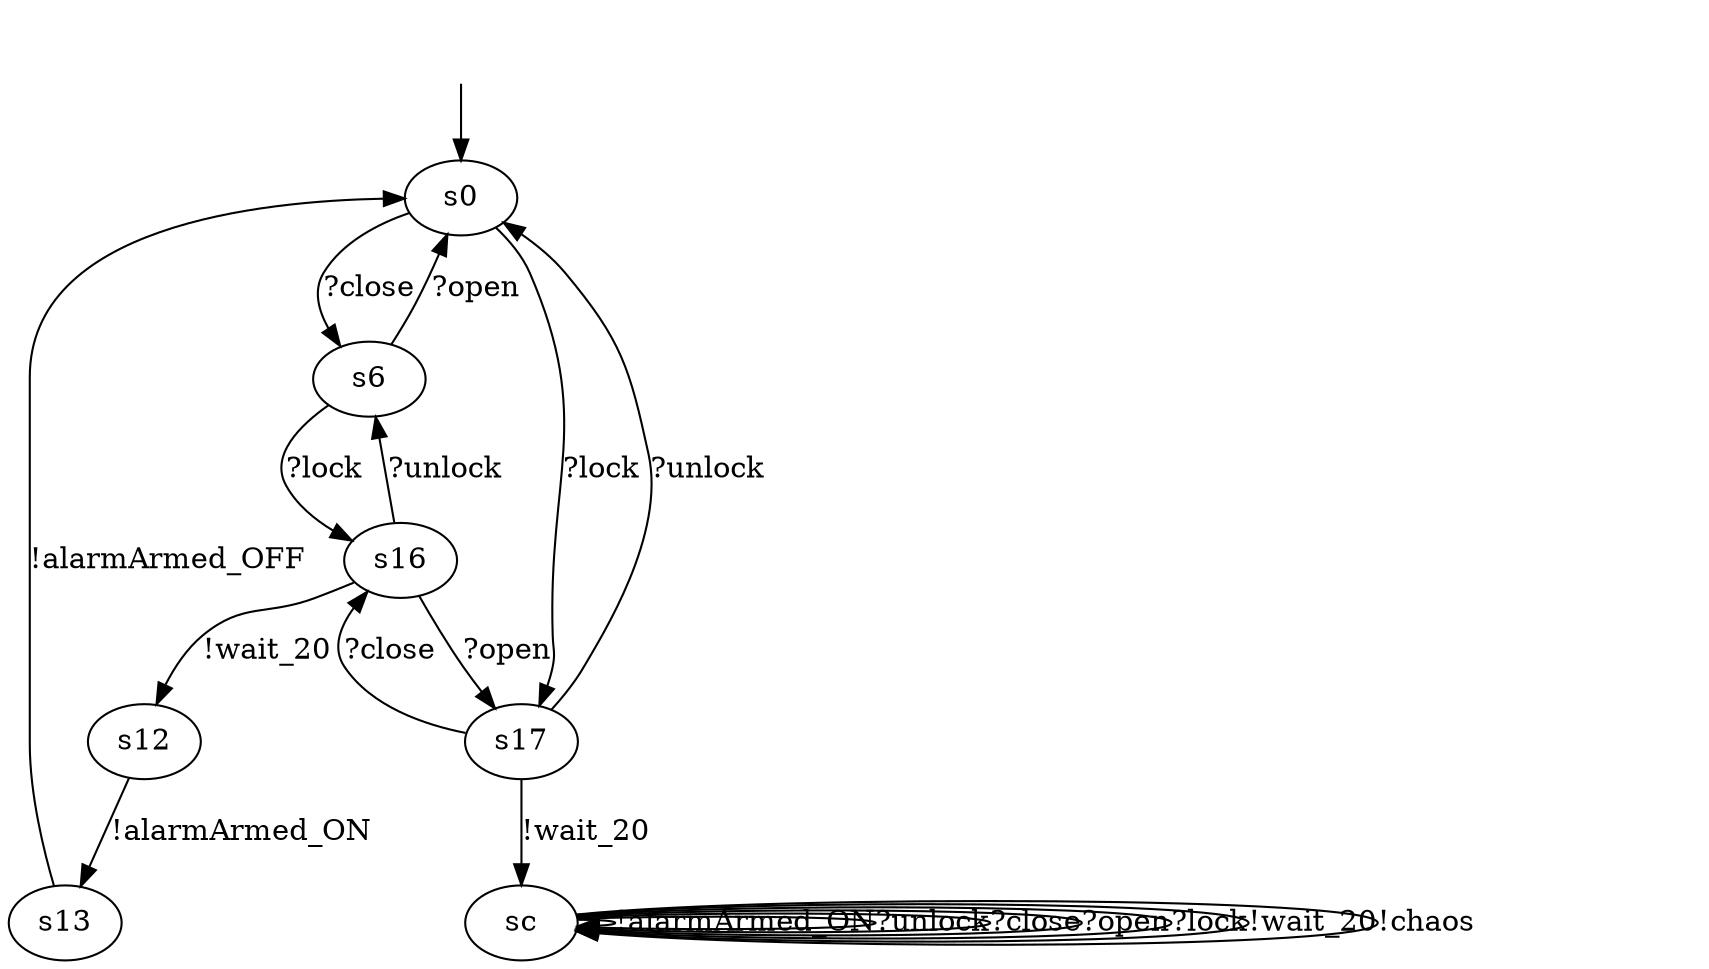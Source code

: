 digraph "cas_diamond" {
s0 [label=s0];
s6 [label=s6];
s12 [label=s12];
s13 [label=s13];
s16 [label=s16];
s17 [label=s17];
sc [label=sc];


s0 -> s6  [label="?close"];
s0 -> s17  [label="?lock"];

s6 -> s0  [label="?open"];
s6 -> s16  [label="?lock"];


s16 -> s12  [label="!wait_20"];

s12 -> s13  [label="!alarmArmed_ON"];
s13 -> s0  [label="!alarmArmed_OFF"];

s16 -> s6  [label="?unlock"];
s16 -> s17  [label="?open"];

s17 -> s0  [label="?unlock"];
s17 -> s16  [label="?close"];

s17 -> sc  [label="!wait_20"];
sc -> sc [label="!alarmArmed_ON"];
sc -> sc [label="?unlock"];
sc -> sc [label="?close"];
sc -> sc [label="?open"];
sc -> sc [label="?lock"];
sc -> sc [label="!wait_20"];
sc -> sc  [label="!chaos"];

__start0 [label="", shape=none];
__start0 -> s0  [label=""];
}
